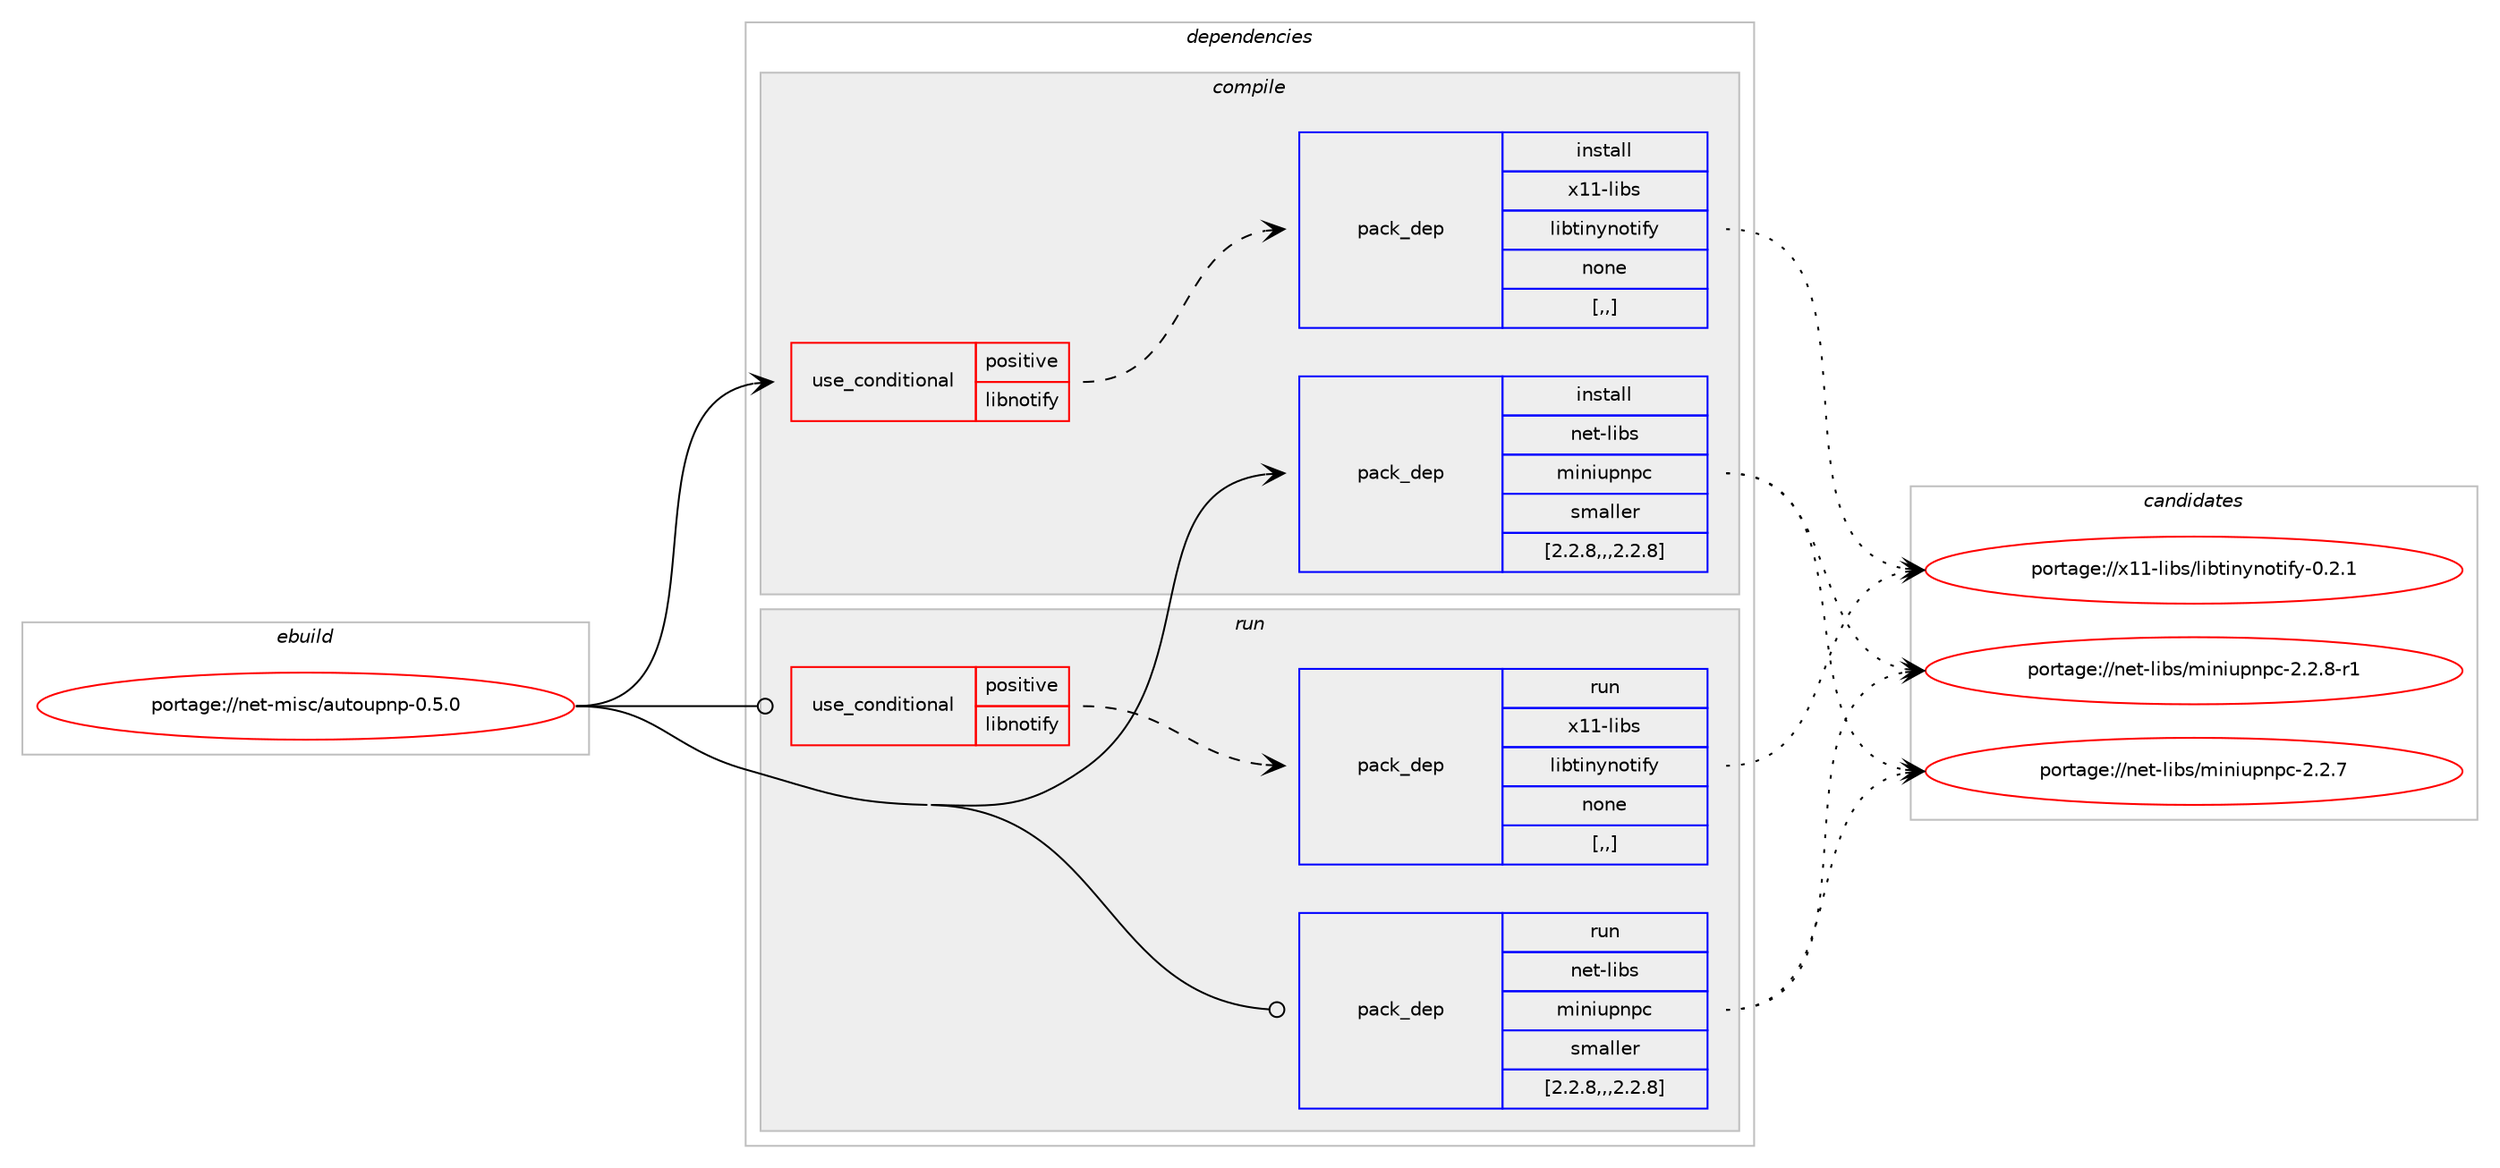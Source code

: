 digraph prolog {

# *************
# Graph options
# *************

newrank=true;
concentrate=true;
compound=true;
graph [rankdir=LR,fontname=Helvetica,fontsize=10,ranksep=1.5];#, ranksep=2.5, nodesep=0.2];
edge  [arrowhead=vee];
node  [fontname=Helvetica,fontsize=10];

# **********
# The ebuild
# **********

subgraph cluster_leftcol {
color=gray;
label=<<i>ebuild</i>>;
id [label="portage://net-misc/autoupnp-0.5.0", color=red, width=4, href="../net-misc/autoupnp-0.5.0.svg"];
}

# ****************
# The dependencies
# ****************

subgraph cluster_midcol {
color=gray;
label=<<i>dependencies</i>>;
subgraph cluster_compile {
fillcolor="#eeeeee";
style=filled;
label=<<i>compile</i>>;
subgraph cond96574 {
dependency367854 [label=<<TABLE BORDER="0" CELLBORDER="1" CELLSPACING="0" CELLPADDING="4"><TR><TD ROWSPAN="3" CELLPADDING="10">use_conditional</TD></TR><TR><TD>positive</TD></TR><TR><TD>libnotify</TD></TR></TABLE>>, shape=none, color=red];
subgraph pack268620 {
dependency367855 [label=<<TABLE BORDER="0" CELLBORDER="1" CELLSPACING="0" CELLPADDING="4" WIDTH="220"><TR><TD ROWSPAN="6" CELLPADDING="30">pack_dep</TD></TR><TR><TD WIDTH="110">install</TD></TR><TR><TD>x11-libs</TD></TR><TR><TD>libtinynotify</TD></TR><TR><TD>none</TD></TR><TR><TD>[,,]</TD></TR></TABLE>>, shape=none, color=blue];
}
dependency367854:e -> dependency367855:w [weight=20,style="dashed",arrowhead="vee"];
}
id:e -> dependency367854:w [weight=20,style="solid",arrowhead="vee"];
subgraph pack268621 {
dependency367856 [label=<<TABLE BORDER="0" CELLBORDER="1" CELLSPACING="0" CELLPADDING="4" WIDTH="220"><TR><TD ROWSPAN="6" CELLPADDING="30">pack_dep</TD></TR><TR><TD WIDTH="110">install</TD></TR><TR><TD>net-libs</TD></TR><TR><TD>miniupnpc</TD></TR><TR><TD>smaller</TD></TR><TR><TD>[2.2.8,,,2.2.8]</TD></TR></TABLE>>, shape=none, color=blue];
}
id:e -> dependency367856:w [weight=20,style="solid",arrowhead="vee"];
}
subgraph cluster_compileandrun {
fillcolor="#eeeeee";
style=filled;
label=<<i>compile and run</i>>;
}
subgraph cluster_run {
fillcolor="#eeeeee";
style=filled;
label=<<i>run</i>>;
subgraph cond96575 {
dependency367857 [label=<<TABLE BORDER="0" CELLBORDER="1" CELLSPACING="0" CELLPADDING="4"><TR><TD ROWSPAN="3" CELLPADDING="10">use_conditional</TD></TR><TR><TD>positive</TD></TR><TR><TD>libnotify</TD></TR></TABLE>>, shape=none, color=red];
subgraph pack268622 {
dependency367858 [label=<<TABLE BORDER="0" CELLBORDER="1" CELLSPACING="0" CELLPADDING="4" WIDTH="220"><TR><TD ROWSPAN="6" CELLPADDING="30">pack_dep</TD></TR><TR><TD WIDTH="110">run</TD></TR><TR><TD>x11-libs</TD></TR><TR><TD>libtinynotify</TD></TR><TR><TD>none</TD></TR><TR><TD>[,,]</TD></TR></TABLE>>, shape=none, color=blue];
}
dependency367857:e -> dependency367858:w [weight=20,style="dashed",arrowhead="vee"];
}
id:e -> dependency367857:w [weight=20,style="solid",arrowhead="odot"];
subgraph pack268623 {
dependency367859 [label=<<TABLE BORDER="0" CELLBORDER="1" CELLSPACING="0" CELLPADDING="4" WIDTH="220"><TR><TD ROWSPAN="6" CELLPADDING="30">pack_dep</TD></TR><TR><TD WIDTH="110">run</TD></TR><TR><TD>net-libs</TD></TR><TR><TD>miniupnpc</TD></TR><TR><TD>smaller</TD></TR><TR><TD>[2.2.8,,,2.2.8]</TD></TR></TABLE>>, shape=none, color=blue];
}
id:e -> dependency367859:w [weight=20,style="solid",arrowhead="odot"];
}
}

# **************
# The candidates
# **************

subgraph cluster_choices {
rank=same;
color=gray;
label=<<i>candidates</i>>;

subgraph choice268620 {
color=black;
nodesep=1;
choice120494945108105981154710810598116105110121110111116105102121454846504649 [label="portage://x11-libs/libtinynotify-0.2.1", color=red, width=4,href="../x11-libs/libtinynotify-0.2.1.svg"];
dependency367855:e -> choice120494945108105981154710810598116105110121110111116105102121454846504649:w [style=dotted,weight="100"];
}
subgraph choice268621 {
color=black;
nodesep=1;
choice110101116451081059811547109105110105117112110112994550465046564511449 [label="portage://net-libs/miniupnpc-2.2.8-r1", color=red, width=4,href="../net-libs/miniupnpc-2.2.8-r1.svg"];
choice11010111645108105981154710910511010511711211011299455046504655 [label="portage://net-libs/miniupnpc-2.2.7", color=red, width=4,href="../net-libs/miniupnpc-2.2.7.svg"];
dependency367856:e -> choice110101116451081059811547109105110105117112110112994550465046564511449:w [style=dotted,weight="100"];
dependency367856:e -> choice11010111645108105981154710910511010511711211011299455046504655:w [style=dotted,weight="100"];
}
subgraph choice268622 {
color=black;
nodesep=1;
choice120494945108105981154710810598116105110121110111116105102121454846504649 [label="portage://x11-libs/libtinynotify-0.2.1", color=red, width=4,href="../x11-libs/libtinynotify-0.2.1.svg"];
dependency367858:e -> choice120494945108105981154710810598116105110121110111116105102121454846504649:w [style=dotted,weight="100"];
}
subgraph choice268623 {
color=black;
nodesep=1;
choice110101116451081059811547109105110105117112110112994550465046564511449 [label="portage://net-libs/miniupnpc-2.2.8-r1", color=red, width=4,href="../net-libs/miniupnpc-2.2.8-r1.svg"];
choice11010111645108105981154710910511010511711211011299455046504655 [label="portage://net-libs/miniupnpc-2.2.7", color=red, width=4,href="../net-libs/miniupnpc-2.2.7.svg"];
dependency367859:e -> choice110101116451081059811547109105110105117112110112994550465046564511449:w [style=dotted,weight="100"];
dependency367859:e -> choice11010111645108105981154710910511010511711211011299455046504655:w [style=dotted,weight="100"];
}
}

}
